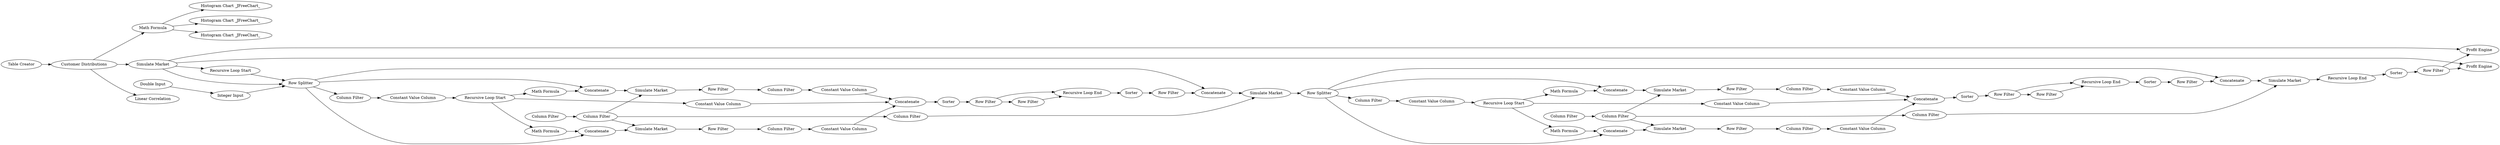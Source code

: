 digraph {
	"-8931558437439906841_15" [label="Math Formula"]
	"-8931558437439906841_55" [label="Row Splitter"]
	"-8931558437439906841_57" [label=Concatenate]
	"672368611554971440_13" [label="Column Filter"]
	"1499666155065025108_70" [label="Profit Engine"]
	"-8931558437439906841_16" [label="Math Formula"]
	"-8931558437439906841_29" [label=Sorter]
	"672368611554971440_46" [label="Constant Value Column"]
	"1499666155065025108_46" [label="Customer Distributions"]
	"1499666155065025108_71" [label="Linear Correlation"]
	"1499666155065025108_48" [label="Histogram Chart _JFreeChart_"]
	"672368611554971440_17" [label="Recursive Loop Start"]
	"1499666155065025108_17" [label="Table Creator"]
	"672368611554971440_62" [label="Column Filter"]
	"672368611554971440_29" [label=Sorter]
	"-8931558437439906841_52" [label="Row Filter"]
	"-8931558437439906841_20" [label="Simulate Market"]
	"672368611554971440_55" [label="Row Splitter"]
	"672368611554971440_16" [label="Math Formula"]
	"-8931558437439906841_19" [label="Simulate Market"]
	"672368611554971440_24" [label="Column Filter"]
	"-8931558437439906841_46" [label="Constant Value Column"]
	"-8931558437439906841_26" [label="Constant Value Column"]
	"1499666155065025108_67" [label="Profit Engine"]
	"-8931558437439906841_25" [label="Constant Value Column"]
	"672368611554971440_19" [label="Simulate Market"]
	"-8931558437439906841_51" [label="Row Filter"]
	"672368611554971440_18" [label="Recursive Loop End"]
	"672368611554971440_63" [label=Concatenate]
	"1499666155065025108_50" [label="Histogram Chart _JFreeChart_"]
	"1499666155065025108_69" [label="Row Filter"]
	"672368611554971440_61" [label="Column Filter"]
	"672368611554971440_26" [label="Constant Value Column"]
	"672368611554971440_54" [label="Row Filter"]
	"672368611554971440_15" [label="Math Formula"]
	"-8931558437439906841_24" [label="Column Filter"]
	"672368611554971440_31" [label="Row Filter"]
	"1499666155065025108_12" [label="Simulate Market"]
	"1499666155065025108_68" [label=Sorter]
	"-8931558437439906841_59" [label="Simulate Market"]
	"672368611554971440_58" [label=Concatenate]
	"672368611554971440_52" [label="Row Filter"]
	"-8931558437439906841_58" [label=Concatenate]
	"1499666155065025108_49" [label="Math Formula"]
	"-8931558437439906841_63" [label="Integer Input"]
	"-8931558437439906841_65" [label=Concatenate]
	"-8931558437439906841_13" [label="Column Filter"]
	"672368611554971440_22" [label="Column Filter"]
	"-8931558437439906841_62" [label="Column Filter"]
	"672368611554971440_20" [label="Simulate Market"]
	"1499666155065025108_64" [label="Recursive Loop Start"]
	"-8931558437439906841_27" [label="Constant Value Column"]
	"-8931558437439906841_61" [label="Column Filter"]
	"-8931558437439906841_18" [label="Recursive Loop End"]
	"672368611554971440_56" [label=Concatenate]
	"672368611554971440_53" [label=Sorter]
	"672368611554971440_27" [label="Constant Value Column"]
	"-8931558437439906841_17" [label="Recursive Loop Start"]
	"-8931558437439906841_54" [label="Row Filter"]
	"672368611554971440_57" [label=Concatenate]
	"-8931558437439906841_31" [label="Row Filter"]
	"-8931558437439906841_53" [label=Sorter]
	"-8931558437439906841_30" [label="Row Filter"]
	"-8931558437439906841_22" [label="Column Filter"]
	"-8931558437439906841_60" [label="Column Filter"]
	"672368611554971440_51" [label="Row Filter"]
	"672368611554971440_30" [label="Row Filter"]
	"672368611554971440_60" [label="Column Filter"]
	"672368611554971440_59" [label="Simulate Market"]
	"672368611554971440_25" [label="Constant Value Column"]
	"1499666155065025108_65" [label="Recursive Loop End"]
	"1499666155065025108_66" [label="Histogram Chart _JFreeChart_"]
	"-8931558437439906841_64" [label="Double Input"]
	"-8931558437439906841_56" [label=Concatenate]
	"-8931558437439906841_20" -> "-8931558437439906841_52"
	"-8931558437439906841_27" -> "-8931558437439906841_65"
	"1499666155065025108_46" -> "1499666155065025108_49"
	"1499666155065025108_49" -> "1499666155065025108_48"
	"-8931558437439906841_59" -> "672368611554971440_55"
	"-8931558437439906841_15" -> "-8931558437439906841_56"
	"672368611554971440_58" -> "672368611554971440_59"
	"672368611554971440_46" -> "672368611554971440_17"
	"-8931558437439906841_57" -> "-8931558437439906841_20"
	"672368611554971440_30" -> "672368611554971440_31"
	"-8931558437439906841_55" -> "-8931558437439906841_58"
	"672368611554971440_62" -> "672368611554971440_59"
	"-8931558437439906841_29" -> "-8931558437439906841_30"
	"-8931558437439906841_55" -> "-8931558437439906841_13"
	"-8931558437439906841_53" -> "-8931558437439906841_54"
	"-8931558437439906841_61" -> "-8931558437439906841_62"
	"-8931558437439906841_30" -> "-8931558437439906841_18"
	"1499666155065025108_12" -> "1499666155065025108_70"
	"1499666155065025108_65" -> "1499666155065025108_68"
	"672368611554971440_61" -> "672368611554971440_20"
	"1499666155065025108_12" -> "-8931558437439906841_55"
	"672368611554971440_13" -> "672368611554971440_46"
	"-8931558437439906841_61" -> "-8931558437439906841_20"
	"-8931558437439906841_61" -> "-8931558437439906841_19"
	"672368611554971440_55" -> "672368611554971440_13"
	"1499666155065025108_64" -> "-8931558437439906841_55"
	"-8931558437439906841_64" -> "-8931558437439906841_63"
	"-8931558437439906841_55" -> "-8931558437439906841_57"
	"1499666155065025108_69" -> "1499666155065025108_70"
	"1499666155065025108_69" -> "1499666155065025108_67"
	"-8931558437439906841_17" -> "-8931558437439906841_15"
	"-8931558437439906841_52" -> "-8931558437439906841_24"
	"-8931558437439906841_17" -> "-8931558437439906841_16"
	"672368611554971440_25" -> "672368611554971440_63"
	"672368611554971440_56" -> "672368611554971440_19"
	"672368611554971440_60" -> "672368611554971440_61"
	"-8931558437439906841_56" -> "-8931558437439906841_19"
	"-8931558437439906841_24" -> "-8931558437439906841_26"
	"672368611554971440_17" -> "672368611554971440_15"
	"1499666155065025108_49" -> "1499666155065025108_66"
	"672368611554971440_59" -> "1499666155065025108_65"
	"-8931558437439906841_30" -> "-8931558437439906841_31"
	"672368611554971440_18" -> "672368611554971440_53"
	"672368611554971440_61" -> "672368611554971440_19"
	"1499666155065025108_46" -> "1499666155065025108_12"
	"-8931558437439906841_25" -> "-8931558437439906841_65"
	"-8931558437439906841_46" -> "-8931558437439906841_17"
	"-8931558437439906841_65" -> "-8931558437439906841_29"
	"-8931558437439906841_16" -> "-8931558437439906841_57"
	"-8931558437439906841_17" -> "-8931558437439906841_27"
	"672368611554971440_55" -> "672368611554971440_57"
	"-8931558437439906841_55" -> "-8931558437439906841_56"
	"672368611554971440_54" -> "672368611554971440_58"
	"1499666155065025108_46" -> "1499666155065025108_71"
	"-8931558437439906841_13" -> "-8931558437439906841_46"
	"672368611554971440_27" -> "672368611554971440_63"
	"672368611554971440_30" -> "672368611554971440_18"
	"-8931558437439906841_31" -> "-8931558437439906841_18"
	"-8931558437439906841_58" -> "-8931558437439906841_59"
	"-8931558437439906841_60" -> "-8931558437439906841_61"
	"672368611554971440_22" -> "672368611554971440_25"
	"1499666155065025108_68" -> "1499666155065025108_69"
	"672368611554971440_17" -> "672368611554971440_16"
	"-8931558437439906841_54" -> "-8931558437439906841_58"
	"-8931558437439906841_63" -> "-8931558437439906841_55"
	"672368611554971440_19" -> "672368611554971440_51"
	"672368611554971440_53" -> "672368611554971440_54"
	"672368611554971440_26" -> "672368611554971440_63"
	"672368611554971440_52" -> "672368611554971440_24"
	"1499666155065025108_17" -> "1499666155065025108_46"
	"-8931558437439906841_26" -> "-8931558437439906841_65"
	"672368611554971440_57" -> "672368611554971440_20"
	"672368611554971440_29" -> "672368611554971440_30"
	"672368611554971440_61" -> "672368611554971440_62"
	"1499666155065025108_12" -> "1499666155065025108_64"
	"-8931558437439906841_22" -> "-8931558437439906841_25"
	"672368611554971440_55" -> "672368611554971440_58"
	"-8931558437439906841_18" -> "-8931558437439906841_53"
	"-8931558437439906841_51" -> "-8931558437439906841_22"
	"672368611554971440_31" -> "672368611554971440_18"
	"672368611554971440_17" -> "672368611554971440_27"
	"672368611554971440_15" -> "672368611554971440_56"
	"672368611554971440_63" -> "672368611554971440_29"
	"672368611554971440_51" -> "672368611554971440_22"
	"672368611554971440_55" -> "672368611554971440_56"
	"-8931558437439906841_62" -> "-8931558437439906841_59"
	"1499666155065025108_12" -> "1499666155065025108_67"
	"672368611554971440_20" -> "672368611554971440_52"
	"672368611554971440_24" -> "672368611554971440_26"
	"1499666155065025108_49" -> "1499666155065025108_50"
	"-8931558437439906841_19" -> "-8931558437439906841_51"
	"672368611554971440_16" -> "672368611554971440_57"
	rankdir=LR
}
